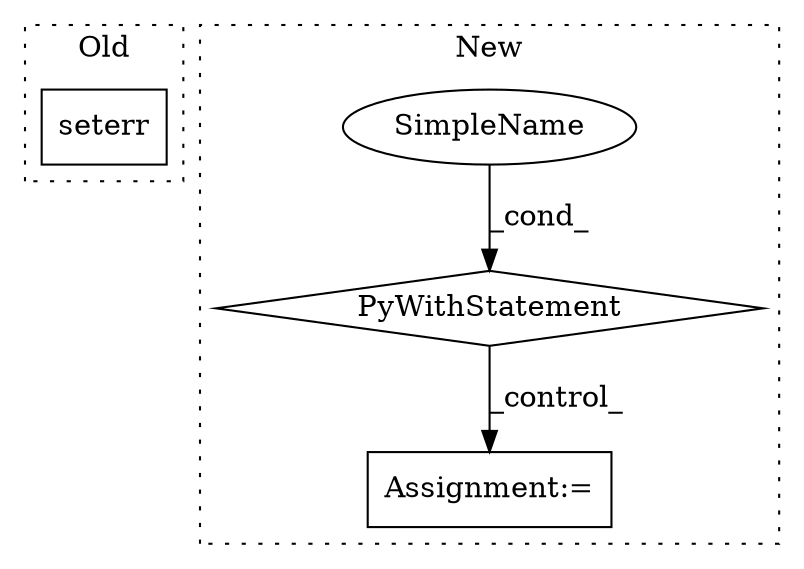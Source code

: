 digraph G {
subgraph cluster0 {
1 [label="seterr" a="32" s="4992,5007" l="7,1" shape="box"];
label = "Old";
style="dotted";
}
subgraph cluster1 {
2 [label="PyWithStatement" a="104" s="5681,5716" l="10,2" shape="diamond"];
3 [label="SimpleName" a="42" s="" l="" shape="ellipse"];
4 [label="Assignment:=" a="7" s="5731" l="8" shape="box"];
label = "New";
style="dotted";
}
2 -> 4 [label="_control_"];
3 -> 2 [label="_cond_"];
}